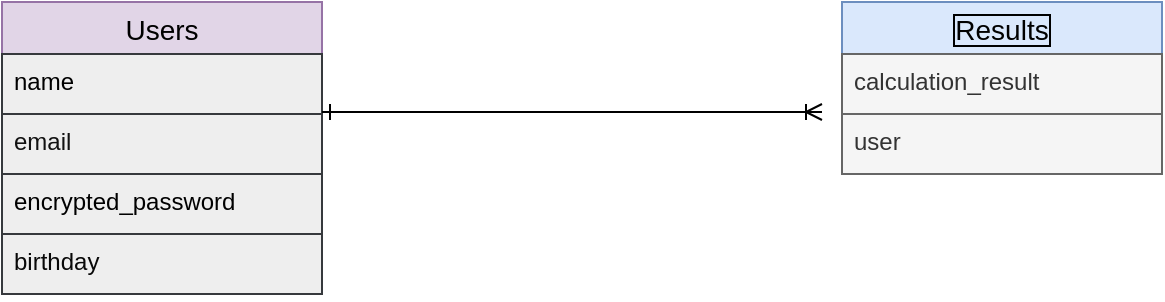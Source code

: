 <mxfile>
    <diagram id="Rc69NePolxVTAcYGcAH2" name="ページ1">
        <mxGraphModel dx="256" dy="779" grid="1" gridSize="10" guides="1" tooltips="1" connect="1" arrows="1" fold="1" page="1" pageScale="1" pageWidth="827" pageHeight="1169" background="#ffffff" math="0" shadow="0">
            <root>
                <mxCell id="0"/>
                <mxCell id="1" parent="0"/>
                <mxCell id="2" value="Users" style="swimlane;fontStyle=0;childLayout=stackLayout;horizontal=1;startSize=26;horizontalStack=0;resizeParent=1;resizeParentMax=0;resizeLast=0;collapsible=1;marginBottom=0;align=center;fontSize=14;fillColor=#e1d5e7;strokeColor=#9673a6;fontColor=#000000;" vertex="1" parent="1">
                    <mxGeometry x="80" y="280" width="160" height="56" as="geometry"/>
                </mxCell>
                <mxCell id="3" value="name" style="text;strokeColor=#36393d;fillColor=#eeeeee;spacingLeft=4;spacingRight=4;overflow=hidden;rotatable=0;points=[[0,0.5],[1,0.5]];portConstraint=eastwest;fontSize=12;fontColor=#000000;" vertex="1" parent="2">
                    <mxGeometry y="26" width="160" height="30" as="geometry"/>
                </mxCell>
                <mxCell id="4" value="birthday" style="text;strokeColor=#36393d;fillColor=#eeeeee;spacingLeft=4;spacingRight=4;overflow=hidden;rotatable=0;points=[[0,0.5],[1,0.5]];portConstraint=eastwest;fontSize=12;fontColor=#080808;" vertex="1" parent="1">
                    <mxGeometry x="80" y="396" width="160" height="30" as="geometry"/>
                </mxCell>
                <mxCell id="7" value="encrypted_password" style="text;strokeColor=#36393d;fillColor=#eeeeee;spacingLeft=4;spacingRight=4;overflow=hidden;rotatable=0;points=[[0,0.5],[1,0.5]];portConstraint=eastwest;fontSize=12;fontColor=#000000;" vertex="1" parent="1">
                    <mxGeometry x="80" y="366" width="160" height="30" as="geometry"/>
                </mxCell>
                <mxCell id="8" value="Results" style="swimlane;fontStyle=0;childLayout=stackLayout;horizontal=1;startSize=26;horizontalStack=0;resizeParent=1;resizeParentMax=0;resizeLast=0;collapsible=1;marginBottom=0;align=center;fontSize=14;fillColor=#dae8fc;strokeColor=#6c8ebf;fontColor=#000000;labelBorderColor=default;" vertex="1" parent="1">
                    <mxGeometry x="500" y="280" width="160" height="86" as="geometry"/>
                </mxCell>
                <mxCell id="9" value="calculation_result" style="text;strokeColor=#666666;fillColor=#f5f5f5;spacingLeft=4;spacingRight=4;overflow=hidden;rotatable=0;points=[[0,0.5],[1,0.5]];portConstraint=eastwest;fontSize=12;fontColor=#333333;" vertex="1" parent="8">
                    <mxGeometry y="26" width="160" height="30" as="geometry"/>
                </mxCell>
                <mxCell id="10" value="user" style="text;strokeColor=#666666;fillColor=#f5f5f5;spacingLeft=4;spacingRight=4;overflow=hidden;rotatable=0;points=[[0,0.5],[1,0.5]];portConstraint=eastwest;fontSize=12;fontColor=#333333;" vertex="1" parent="8">
                    <mxGeometry y="56" width="160" height="30" as="geometry"/>
                </mxCell>
                <mxCell id="11" style="edgeStyle=none;html=1;exitX=1;exitY=0.5;exitDx=0;exitDy=0;entryX=0;entryY=0.5;entryDx=0;entryDy=0;startArrow=ERone;startFill=0;endArrow=ERoneToMany;endFill=0;fontColor=#000000;strokeColor=#000000;" edge="1" parent="1">
                    <mxGeometry relative="1" as="geometry">
                        <mxPoint x="240" y="335" as="sourcePoint"/>
                        <mxPoint x="490" y="335" as="targetPoint"/>
                    </mxGeometry>
                </mxCell>
                <mxCell id="13" value="email" style="text;strokeColor=#36393d;fillColor=#eeeeee;spacingLeft=4;spacingRight=4;overflow=hidden;rotatable=0;points=[[0,0.5],[1,0.5]];portConstraint=eastwest;fontSize=12;fontColor=#121212;" vertex="1" parent="1">
                    <mxGeometry x="80" y="336" width="160" height="30" as="geometry"/>
                </mxCell>
            </root>
        </mxGraphModel>
    </diagram>
</mxfile>